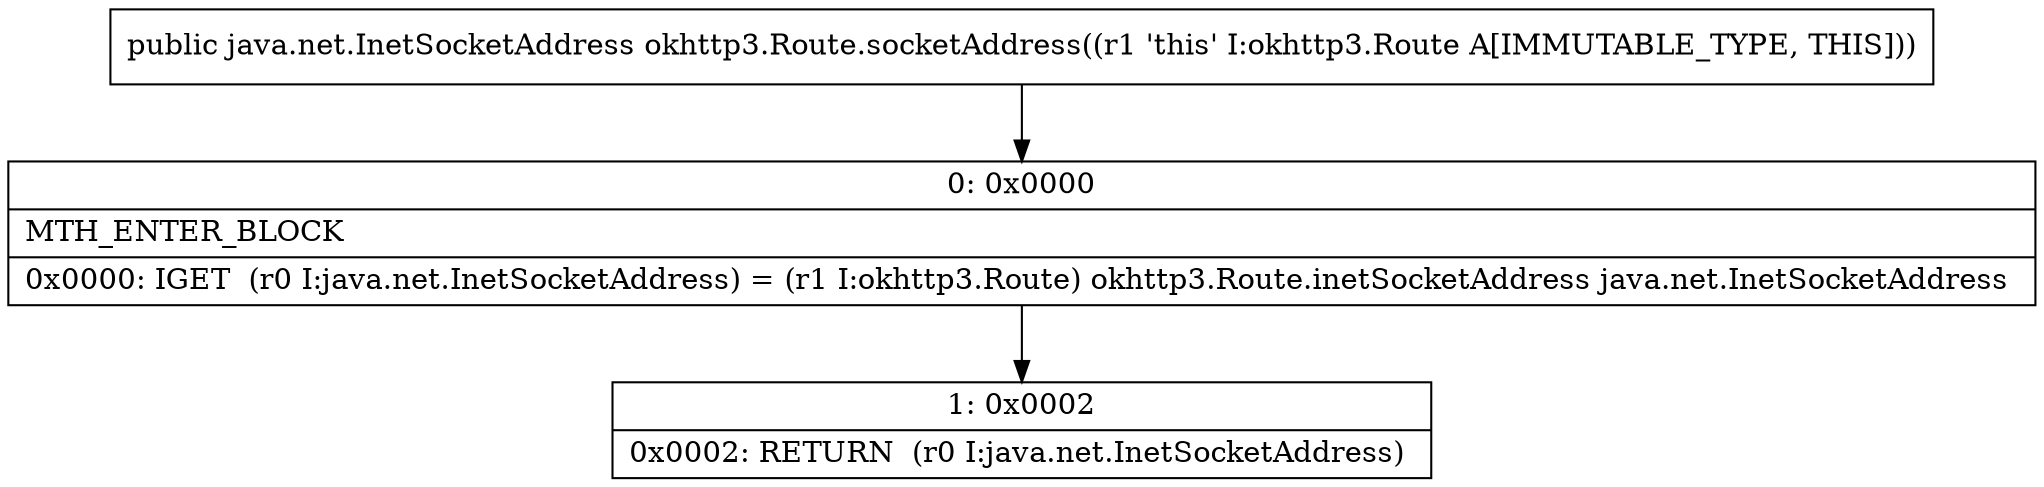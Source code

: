 digraph "CFG forokhttp3.Route.socketAddress()Ljava\/net\/InetSocketAddress;" {
Node_0 [shape=record,label="{0\:\ 0x0000|MTH_ENTER_BLOCK\l|0x0000: IGET  (r0 I:java.net.InetSocketAddress) = (r1 I:okhttp3.Route) okhttp3.Route.inetSocketAddress java.net.InetSocketAddress \l}"];
Node_1 [shape=record,label="{1\:\ 0x0002|0x0002: RETURN  (r0 I:java.net.InetSocketAddress) \l}"];
MethodNode[shape=record,label="{public java.net.InetSocketAddress okhttp3.Route.socketAddress((r1 'this' I:okhttp3.Route A[IMMUTABLE_TYPE, THIS])) }"];
MethodNode -> Node_0;
Node_0 -> Node_1;
}

